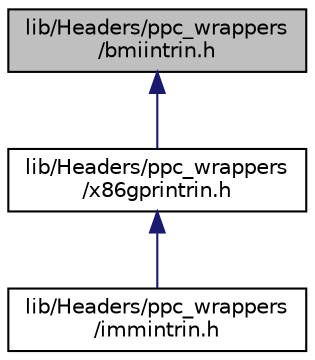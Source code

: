 digraph "lib/Headers/ppc_wrappers/bmiintrin.h"
{
 // LATEX_PDF_SIZE
  bgcolor="transparent";
  edge [fontname="Helvetica",fontsize="10",labelfontname="Helvetica",labelfontsize="10"];
  node [fontname="Helvetica",fontsize="10",shape=record];
  Node1 [label="lib/Headers/ppc_wrappers\l/bmiintrin.h",height=0.2,width=0.4,color="black", fillcolor="grey75", style="filled", fontcolor="black",tooltip=" "];
  Node1 -> Node2 [dir="back",color="midnightblue",fontsize="10",style="solid",fontname="Helvetica"];
  Node2 [label="lib/Headers/ppc_wrappers\l/x86gprintrin.h",height=0.2,width=0.4,color="black",URL="$ppc__wrappers_2x86gprintrin_8h.html",tooltip=" "];
  Node2 -> Node3 [dir="back",color="midnightblue",fontsize="10",style="solid",fontname="Helvetica"];
  Node3 [label="lib/Headers/ppc_wrappers\l/immintrin.h",height=0.2,width=0.4,color="black",URL="$ppc__wrappers_2immintrin_8h.html",tooltip=" "];
}
